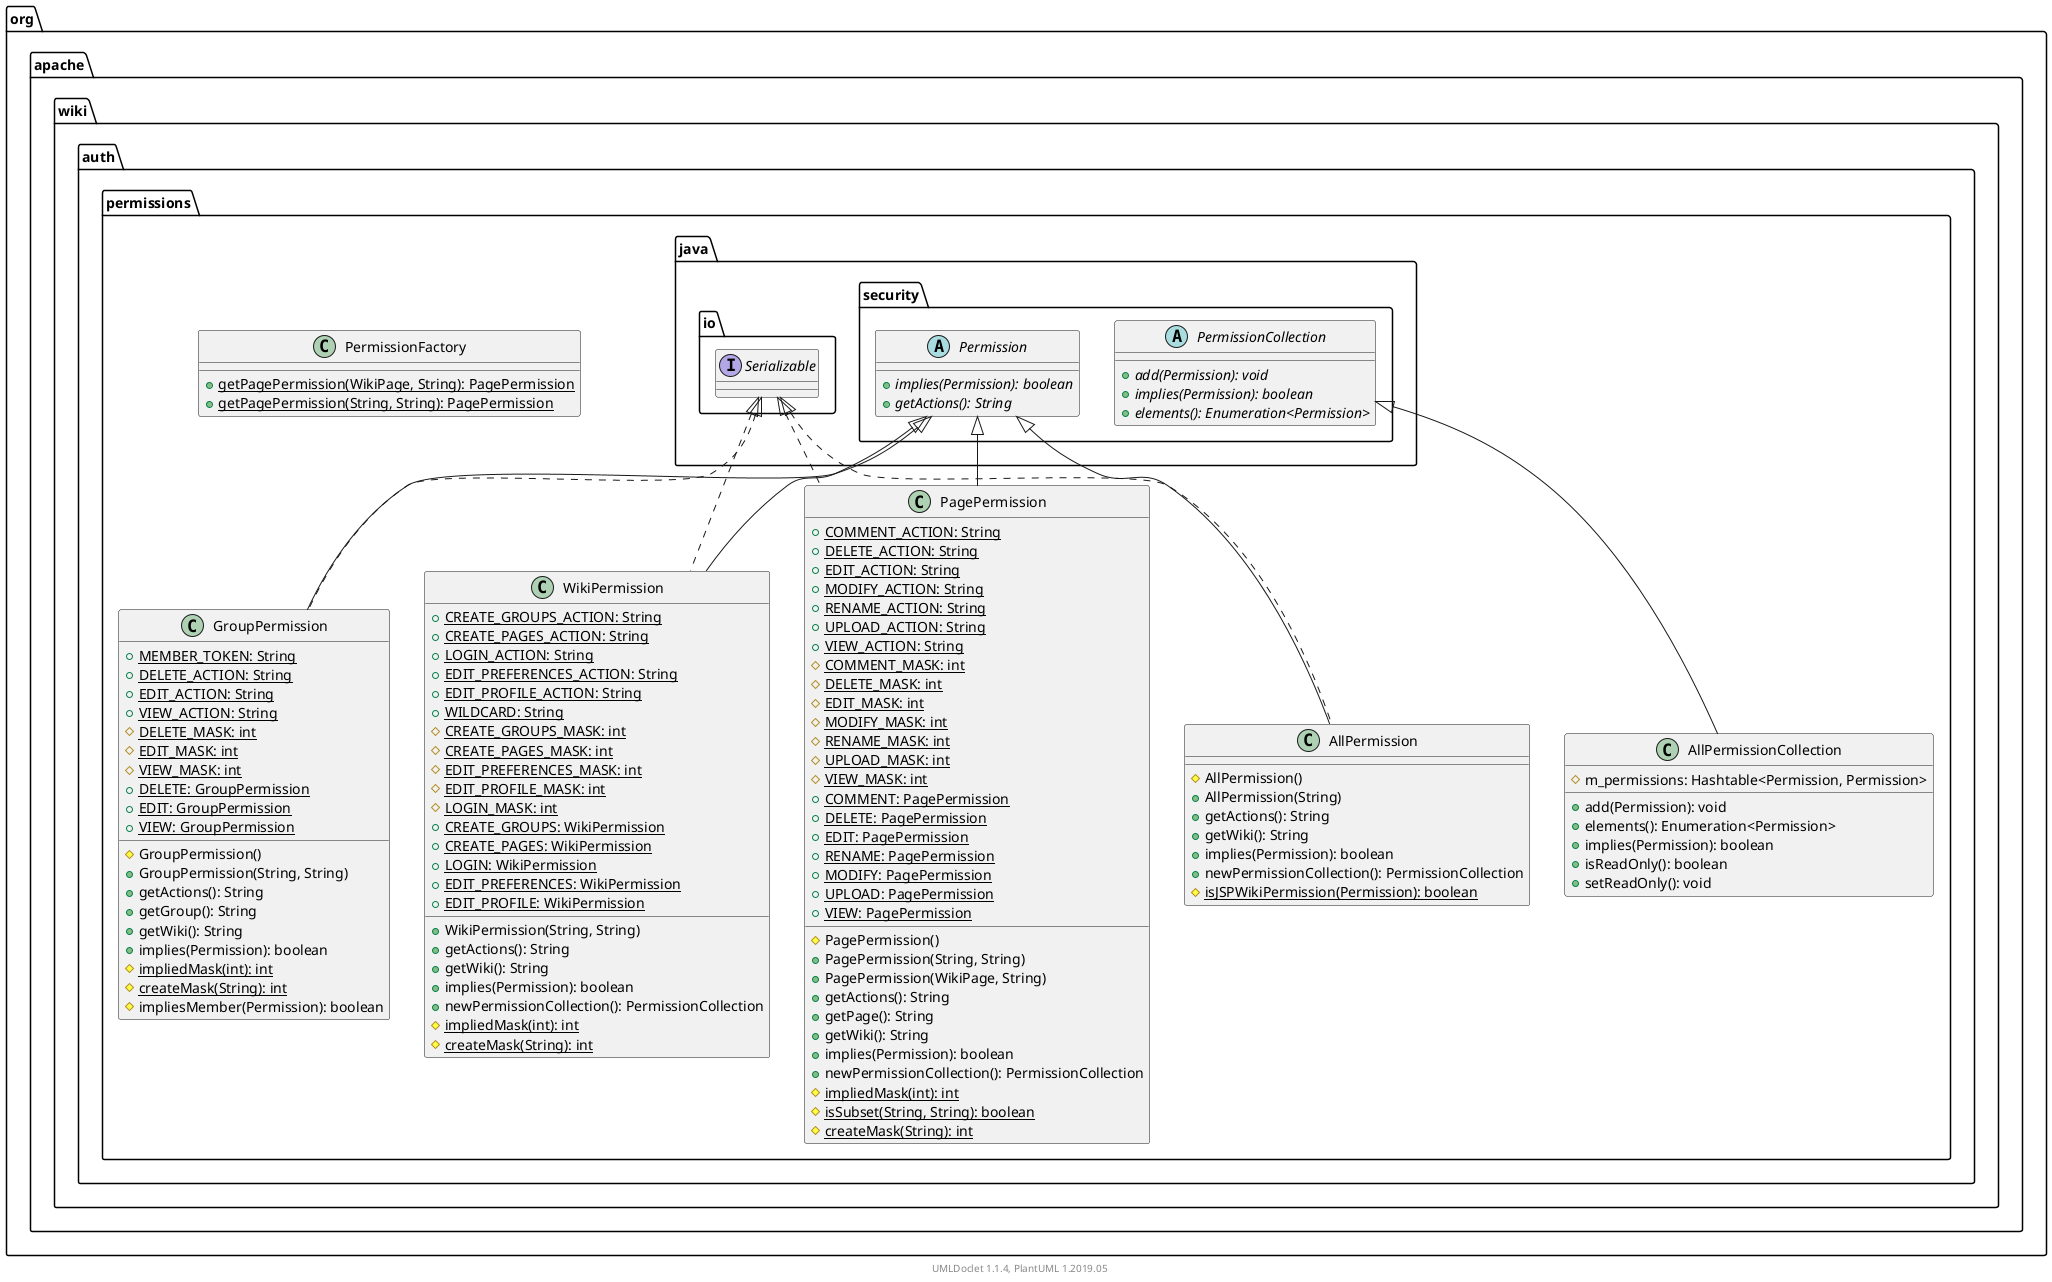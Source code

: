 @startuml

    namespace org.apache.wiki.auth.permissions {

        class PagePermission [[PagePermission.html]] {
            {static} +COMMENT_ACTION: String
            {static} +DELETE_ACTION: String
            {static} +EDIT_ACTION: String
            {static} +MODIFY_ACTION: String
            {static} +RENAME_ACTION: String
            {static} +UPLOAD_ACTION: String
            {static} +VIEW_ACTION: String
            {static} #COMMENT_MASK: int
            {static} #DELETE_MASK: int
            {static} #EDIT_MASK: int
            {static} #MODIFY_MASK: int
            {static} #RENAME_MASK: int
            {static} #UPLOAD_MASK: int
            {static} #VIEW_MASK: int
            {static} +COMMENT: PagePermission
            {static} +DELETE: PagePermission
            {static} +EDIT: PagePermission
            {static} +RENAME: PagePermission
            {static} +MODIFY: PagePermission
            {static} +UPLOAD: PagePermission
            {static} +VIEW: PagePermission
            #PagePermission()
            +PagePermission(String, String)
            +PagePermission(WikiPage, String)
            +getActions(): String
            +getPage(): String
            +getWiki(): String
            +implies(Permission): boolean
            +newPermissionCollection(): PermissionCollection
            {static} #impliedMask(int): int
            {static} #isSubset(String, String): boolean
            {static} #createMask(String): int
        }

        class AllPermission [[AllPermission.html]] {
            #AllPermission()
            +AllPermission(String)
            +getActions(): String
            +getWiki(): String
            +implies(Permission): boolean
            +newPermissionCollection(): PermissionCollection
            {static} #isJSPWikiPermission(Permission): boolean
        }

        class PermissionFactory [[PermissionFactory.html]] {
            {static} +getPagePermission(WikiPage, String): PagePermission
            {static} +getPagePermission(String, String): PagePermission
        }

        class GroupPermission [[GroupPermission.html]] {
            {static} +MEMBER_TOKEN: String
            {static} +DELETE_ACTION: String
            {static} +EDIT_ACTION: String
            {static} +VIEW_ACTION: String
            {static} #DELETE_MASK: int
            {static} #EDIT_MASK: int
            {static} #VIEW_MASK: int
            {static} +DELETE: GroupPermission
            {static} +EDIT: GroupPermission
            {static} +VIEW: GroupPermission
            #GroupPermission()
            +GroupPermission(String, String)
            +getActions(): String
            +getGroup(): String
            +getWiki(): String
            +implies(Permission): boolean
            {static} #impliedMask(int): int
            {static} #createMask(String): int
            #impliesMember(Permission): boolean
        }

        class WikiPermission [[WikiPermission.html]] {
            {static} +CREATE_GROUPS_ACTION: String
            {static} +CREATE_PAGES_ACTION: String
            {static} +LOGIN_ACTION: String
            {static} +EDIT_PREFERENCES_ACTION: String
            {static} +EDIT_PROFILE_ACTION: String
            {static} +WILDCARD: String
            {static} #CREATE_GROUPS_MASK: int
            {static} #CREATE_PAGES_MASK: int
            {static} #EDIT_PREFERENCES_MASK: int
            {static} #EDIT_PROFILE_MASK: int
            {static} #LOGIN_MASK: int
            {static} +CREATE_GROUPS: WikiPermission
            {static} +CREATE_PAGES: WikiPermission
            {static} +LOGIN: WikiPermission
            {static} +EDIT_PREFERENCES: WikiPermission
            {static} +EDIT_PROFILE: WikiPermission
            +WikiPermission(String, String)
            +getActions(): String
            +getWiki(): String
            +implies(Permission): boolean
            +newPermissionCollection(): PermissionCollection
            {static} #impliedMask(int): int
            {static} #createMask(String): int
        }

        class AllPermissionCollection [[AllPermissionCollection.html]] {
            #m_permissions: Hashtable<Permission, Permission>
            +add(Permission): void
            +elements(): Enumeration<Permission>
            +implies(Permission): boolean
            +isReadOnly(): boolean
            +setReadOnly(): void
        }

        abstract class java.security.Permission {
            {abstract} +implies(Permission): boolean
            {abstract} +getActions(): String
        }
        java.security.Permission <|-- PagePermission

        interface java.io.Serializable
        java.io.Serializable <|.. PagePermission

        java.security.Permission <|-- AllPermission

        java.io.Serializable <|.. AllPermission

        java.security.Permission <|-- GroupPermission

        java.io.Serializable <|.. GroupPermission

        java.security.Permission <|-- WikiPermission

        java.io.Serializable <|.. WikiPermission

        abstract class java.security.PermissionCollection {
            {abstract} +add(Permission): void
            {abstract} +implies(Permission): boolean
            {abstract} +elements(): Enumeration<Permission>
        }
        java.security.PermissionCollection <|-- AllPermissionCollection

    }


    center footer UMLDoclet 1.1.4, PlantUML 1.2019.05
@enduml
